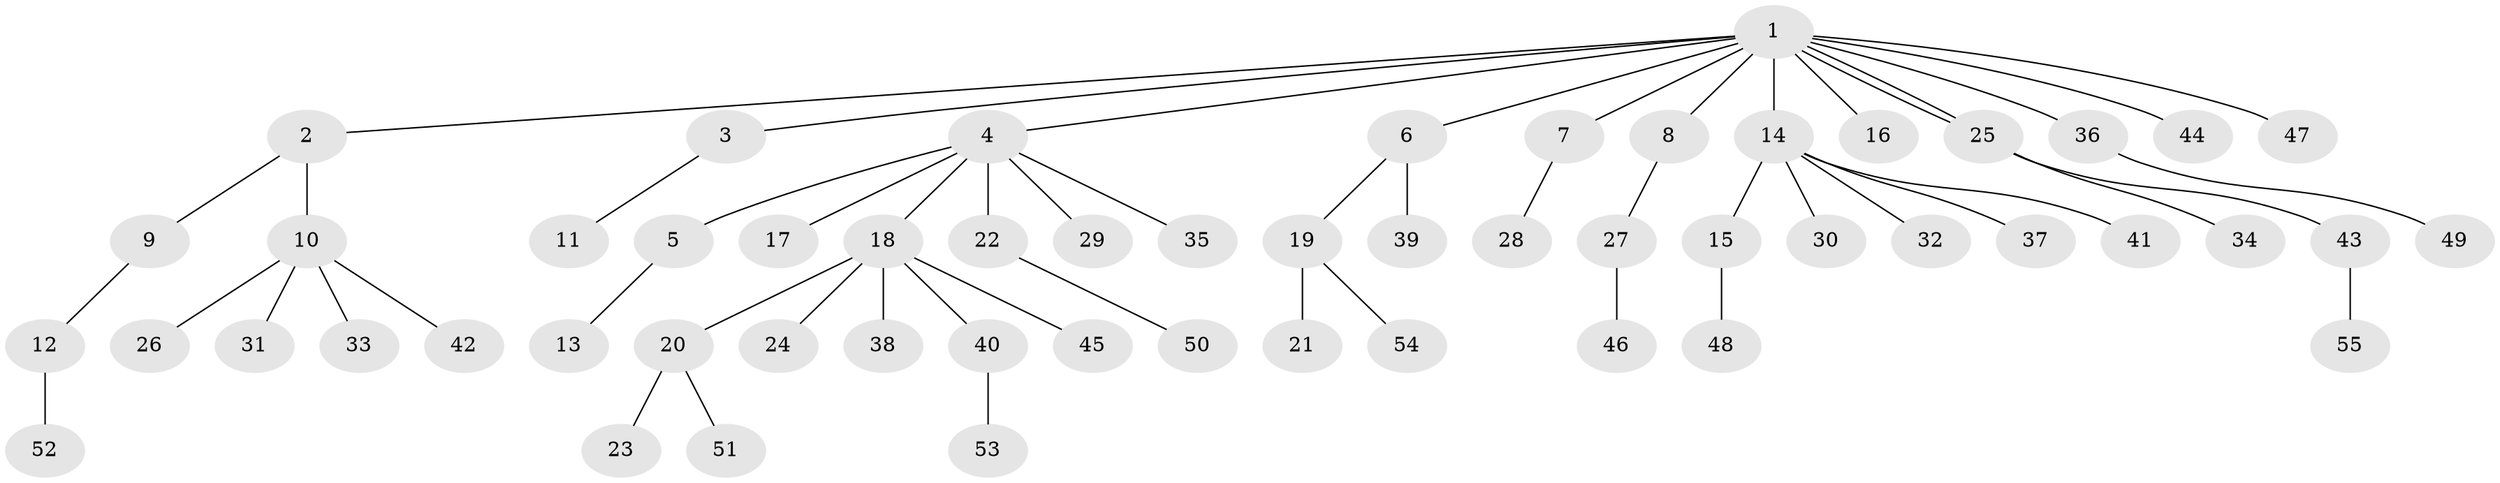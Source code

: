 // Generated by graph-tools (version 1.1) at 2025/14/03/09/25 04:14:37]
// undirected, 55 vertices, 55 edges
graph export_dot {
graph [start="1"]
  node [color=gray90,style=filled];
  1;
  2;
  3;
  4;
  5;
  6;
  7;
  8;
  9;
  10;
  11;
  12;
  13;
  14;
  15;
  16;
  17;
  18;
  19;
  20;
  21;
  22;
  23;
  24;
  25;
  26;
  27;
  28;
  29;
  30;
  31;
  32;
  33;
  34;
  35;
  36;
  37;
  38;
  39;
  40;
  41;
  42;
  43;
  44;
  45;
  46;
  47;
  48;
  49;
  50;
  51;
  52;
  53;
  54;
  55;
  1 -- 2;
  1 -- 3;
  1 -- 4;
  1 -- 6;
  1 -- 7;
  1 -- 8;
  1 -- 14;
  1 -- 16;
  1 -- 25;
  1 -- 25;
  1 -- 36;
  1 -- 44;
  1 -- 47;
  2 -- 9;
  2 -- 10;
  3 -- 11;
  4 -- 5;
  4 -- 17;
  4 -- 18;
  4 -- 22;
  4 -- 29;
  4 -- 35;
  5 -- 13;
  6 -- 19;
  6 -- 39;
  7 -- 28;
  8 -- 27;
  9 -- 12;
  10 -- 26;
  10 -- 31;
  10 -- 33;
  10 -- 42;
  12 -- 52;
  14 -- 15;
  14 -- 30;
  14 -- 32;
  14 -- 37;
  14 -- 41;
  15 -- 48;
  18 -- 20;
  18 -- 24;
  18 -- 38;
  18 -- 40;
  18 -- 45;
  19 -- 21;
  19 -- 54;
  20 -- 23;
  20 -- 51;
  22 -- 50;
  25 -- 34;
  25 -- 43;
  27 -- 46;
  36 -- 49;
  40 -- 53;
  43 -- 55;
}
